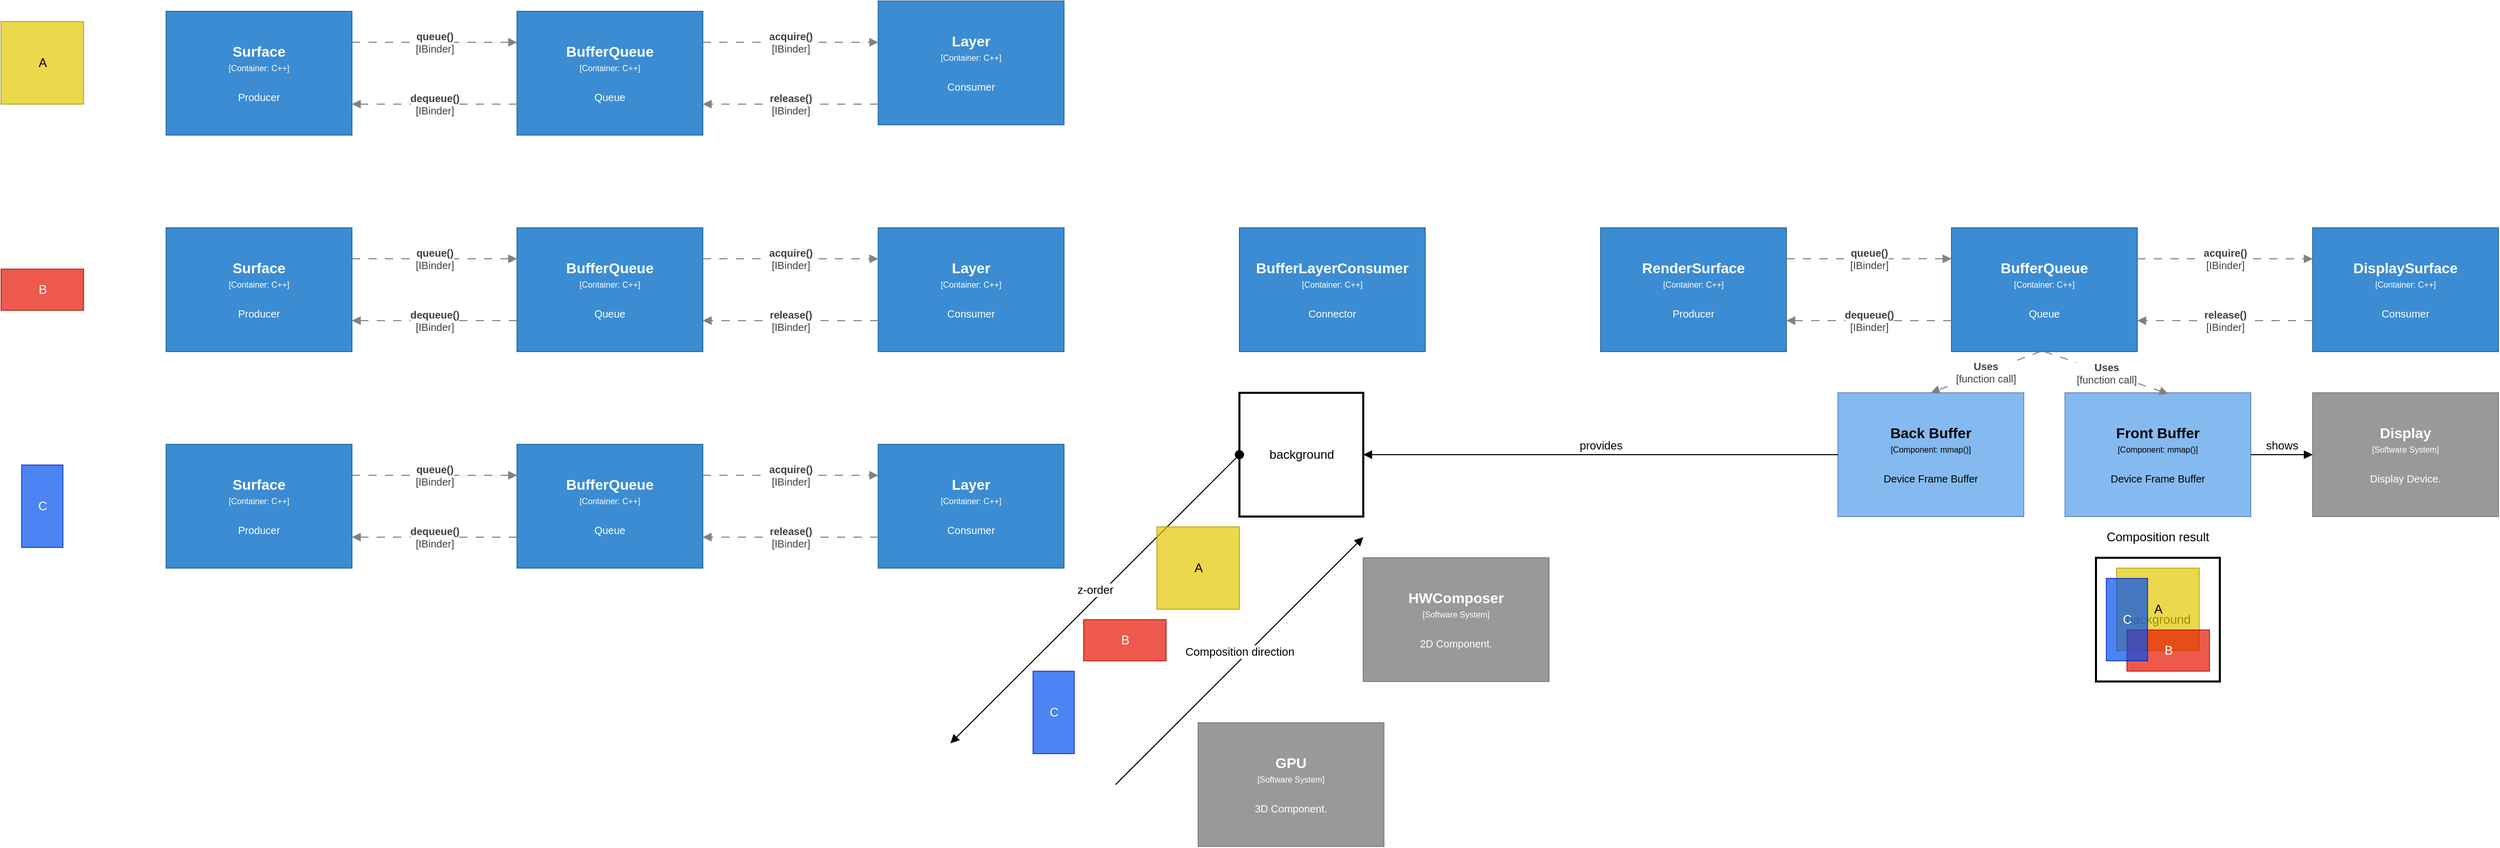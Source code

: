 <mxfile version="14.9.9" type="github">
  <diagram id="-vkuxwzAvVH7Rz_sly9j" name="Page-1">
    <mxGraphModel dx="1853" dy="1571" grid="1" gridSize="10" guides="1" tooltips="1" connect="1" arrows="1" fold="1" page="1" pageScale="1" pageWidth="1169" pageHeight="827" math="0" shadow="0">
      <root>
        <mxCell id="0" />
        <mxCell id="1" parent="0" />
        <object label="&lt;div&gt;&lt;span style=&quot;font-size: 14px&quot;&gt;&lt;b&gt;%name%&lt;/b&gt;&lt;/span&gt;&lt;/div&gt;&lt;div&gt;&lt;span style=&quot;font-size: 8px&quot;&gt;[Container: %technology%]&lt;/span&gt;&lt;/div&gt;&lt;div&gt;&lt;span style=&quot;font-size: 8px&quot;&gt;&lt;br&gt;&lt;/span&gt;&lt;/div&gt;&lt;div&gt;&lt;font size=&quot;1&quot;&gt;%description%&lt;/font&gt;&lt;/div&gt;" placeholders="1" name="Surface" technology="C++" description="Producer" id="QSGKsO-Dh6E3M1oI7asi-54">
          <mxCell style="rounded=0;whiteSpace=wrap;html=1;fillColor=#3B8CD2;fontColor=#FFFFFF;strokeColor=#2F6FA6;resizable=0;" parent="1" vertex="1">
            <mxGeometry x="280" y="510" width="180" height="120" as="geometry" />
          </mxCell>
        </object>
        <object label="&lt;div&gt;&lt;span style=&quot;font-size: 14px&quot;&gt;&lt;b&gt;%name%&lt;/b&gt;&lt;/span&gt;&lt;/div&gt;&lt;div&gt;&lt;span style=&quot;font-size: 8px&quot;&gt;[Container: %technology%]&lt;/span&gt;&lt;/div&gt;&lt;div&gt;&lt;span style=&quot;font-size: 8px&quot;&gt;&lt;br&gt;&lt;/span&gt;&lt;/div&gt;&lt;div&gt;&lt;font size=&quot;1&quot;&gt;%description%&lt;/font&gt;&lt;/div&gt;" placeholders="1" name="BufferQueue" technology="C++" description="Queue" id="pd69uAE432V32opmIk38-2">
          <mxCell style="rounded=0;whiteSpace=wrap;html=1;fillColor=#3B8CD2;fontColor=#FFFFFF;strokeColor=#2F6FA6;resizable=0;" parent="1" vertex="1">
            <mxGeometry x="620" y="510" width="180" height="120" as="geometry" />
          </mxCell>
        </object>
        <object label="&lt;div&gt;&lt;span style=&quot;font-size: 14px&quot;&gt;&lt;b&gt;%name%&lt;/b&gt;&lt;/span&gt;&lt;/div&gt;&lt;div&gt;&lt;span style=&quot;font-size: 8px&quot;&gt;[Container: %technology%]&lt;/span&gt;&lt;/div&gt;&lt;div&gt;&lt;span style=&quot;font-size: 8px&quot;&gt;&lt;br&gt;&lt;/span&gt;&lt;/div&gt;&lt;div&gt;&lt;font size=&quot;1&quot;&gt;%description%&lt;/font&gt;&lt;/div&gt;" placeholders="1" name="Layer" technology="C++" description="Consumer" id="pd69uAE432V32opmIk38-3">
          <mxCell style="rounded=0;whiteSpace=wrap;html=1;fillColor=#3B8CD2;fontColor=#FFFFFF;strokeColor=#2F6FA6;resizable=0;" parent="1" vertex="1">
            <mxGeometry x="970" y="500" width="180" height="120" as="geometry" />
          </mxCell>
        </object>
        <object label="&lt;b&gt;%name%&lt;/b&gt;&lt;br style=&quot;font-size: 10px&quot;&gt;[%technology%]" placeholders="1" name="dequeue()" technology="IBinder" id="pd69uAE432V32opmIk38-4">
          <mxCell style="endArrow=block;html=1;fontSize=10;fontColor=#404040;strokeWidth=1;endFill=1;dashed=1;dashPattern=8 8;strokeColor=#828282;elbow=vertical;exitX=0;exitY=0.75;exitDx=0;exitDy=0;" parent="1" source="pd69uAE432V32opmIk38-2" edge="1">
            <mxGeometry width="50" height="50" relative="1" as="geometry">
              <mxPoint x="640" y="602.5" as="sourcePoint" />
              <mxPoint x="460" y="600" as="targetPoint" />
            </mxGeometry>
          </mxCell>
        </object>
        <object label="&lt;b&gt;%name%&lt;/b&gt;&lt;br style=&quot;font-size: 10px&quot;&gt;[%technology%]" placeholders="1" name="queue()" technology="IBinder" id="pd69uAE432V32opmIk38-5">
          <mxCell style="endArrow=block;html=1;fontSize=10;fontColor=#404040;strokeWidth=1;endFill=1;dashed=1;dashPattern=8 8;strokeColor=#828282;elbow=vertical;" parent="1" edge="1">
            <mxGeometry width="50" height="50" relative="1" as="geometry">
              <mxPoint x="460" y="540" as="sourcePoint" />
              <mxPoint x="620" y="540" as="targetPoint" />
            </mxGeometry>
          </mxCell>
        </object>
        <object label="&lt;b&gt;%name%&lt;/b&gt;&lt;br style=&quot;font-size: 10px&quot;&gt;[%technology%]" placeholders="1" name="acquire()" technology="IBinder" id="pd69uAE432V32opmIk38-6">
          <mxCell style="endArrow=block;html=1;fontSize=10;fontColor=#404040;strokeWidth=1;endFill=1;dashed=1;dashPattern=8 8;strokeColor=#828282;elbow=vertical;entryX=0;entryY=0.25;entryDx=0;entryDy=0;" parent="1" edge="1">
            <mxGeometry width="50" height="50" relative="1" as="geometry">
              <mxPoint x="800" y="540" as="sourcePoint" />
              <mxPoint x="970" y="540" as="targetPoint" />
            </mxGeometry>
          </mxCell>
        </object>
        <object label="&lt;b&gt;%name%&lt;/b&gt;&lt;br style=&quot;font-size: 10px&quot;&gt;[%technology%]" placeholders="1" name="release()" technology="IBinder" id="pd69uAE432V32opmIk38-7">
          <mxCell style="endArrow=block;html=1;fontSize=10;fontColor=#404040;strokeWidth=1;endFill=1;dashed=1;dashPattern=8 8;strokeColor=#828282;elbow=vertical;exitX=0;exitY=0.75;exitDx=0;exitDy=0;" parent="1" edge="1">
            <mxGeometry width="50" height="50" relative="1" as="geometry">
              <mxPoint x="970" y="600" as="sourcePoint" />
              <mxPoint x="800" y="600" as="targetPoint" />
            </mxGeometry>
          </mxCell>
        </object>
        <object label="&lt;div&gt;&lt;span style=&quot;font-size: 14px&quot;&gt;&lt;b&gt;%name%&lt;/b&gt;&lt;/span&gt;&lt;/div&gt;&lt;div&gt;&lt;span style=&quot;font-size: 8px&quot;&gt;[Container: %technology%]&lt;/span&gt;&lt;/div&gt;&lt;div&gt;&lt;span style=&quot;font-size: 8px&quot;&gt;&lt;br&gt;&lt;/span&gt;&lt;/div&gt;&lt;div&gt;&lt;font size=&quot;1&quot;&gt;%description%&lt;/font&gt;&lt;/div&gt;" placeholders="1" name="Surface" technology="C++" description="Producer" id="Uoe2LqP0X9fMWCQAsf6q-7">
          <mxCell style="rounded=0;whiteSpace=wrap;html=1;fillColor=#3B8CD2;fontColor=#FFFFFF;strokeColor=#2F6FA6;resizable=0;" parent="1" vertex="1">
            <mxGeometry x="280" y="720" width="180" height="120" as="geometry" />
          </mxCell>
        </object>
        <object label="&lt;div&gt;&lt;span style=&quot;font-size: 14px&quot;&gt;&lt;b&gt;%name%&lt;/b&gt;&lt;/span&gt;&lt;/div&gt;&lt;div&gt;&lt;span style=&quot;font-size: 8px&quot;&gt;[Container: %technology%]&lt;/span&gt;&lt;/div&gt;&lt;div&gt;&lt;span style=&quot;font-size: 8px&quot;&gt;&lt;br&gt;&lt;/span&gt;&lt;/div&gt;&lt;div&gt;&lt;font size=&quot;1&quot;&gt;%description%&lt;/font&gt;&lt;/div&gt;" placeholders="1" name="BufferQueue" technology="C++" description="Queue" id="Uoe2LqP0X9fMWCQAsf6q-8">
          <mxCell style="rounded=0;whiteSpace=wrap;html=1;fillColor=#3B8CD2;fontColor=#FFFFFF;strokeColor=#2F6FA6;resizable=0;" parent="1" vertex="1">
            <mxGeometry x="620" y="720" width="180" height="120" as="geometry" />
          </mxCell>
        </object>
        <object label="&lt;div&gt;&lt;span style=&quot;font-size: 14px&quot;&gt;&lt;b&gt;%name%&lt;/b&gt;&lt;/span&gt;&lt;/div&gt;&lt;div&gt;&lt;span style=&quot;font-size: 8px&quot;&gt;[Container: %technology%]&lt;/span&gt;&lt;/div&gt;&lt;div&gt;&lt;span style=&quot;font-size: 8px&quot;&gt;&lt;br&gt;&lt;/span&gt;&lt;/div&gt;&lt;div&gt;&lt;font size=&quot;1&quot;&gt;%description%&lt;/font&gt;&lt;/div&gt;" placeholders="1" name="Layer" technology="C++" description="Consumer" id="Uoe2LqP0X9fMWCQAsf6q-9">
          <mxCell style="rounded=0;whiteSpace=wrap;html=1;fillColor=#3B8CD2;fontColor=#FFFFFF;strokeColor=#2F6FA6;resizable=0;" parent="1" vertex="1">
            <mxGeometry x="970" y="720" width="180" height="120" as="geometry" />
          </mxCell>
        </object>
        <object label="&lt;b&gt;%name%&lt;/b&gt;&lt;br style=&quot;font-size: 10px&quot;&gt;[%technology%]" placeholders="1" name="dequeue()" technology="IBinder" id="Uoe2LqP0X9fMWCQAsf6q-10">
          <mxCell style="endArrow=block;html=1;fontSize=10;fontColor=#404040;strokeWidth=1;endFill=1;dashed=1;dashPattern=8 8;strokeColor=#828282;elbow=vertical;exitX=0;exitY=0.75;exitDx=0;exitDy=0;" parent="1" source="Uoe2LqP0X9fMWCQAsf6q-8" edge="1">
            <mxGeometry width="50" height="50" relative="1" as="geometry">
              <mxPoint x="640" y="812.5" as="sourcePoint" />
              <mxPoint x="460" y="810" as="targetPoint" />
            </mxGeometry>
          </mxCell>
        </object>
        <object label="&lt;b&gt;%name%&lt;/b&gt;&lt;br style=&quot;font-size: 10px&quot;&gt;[%technology%]" placeholders="1" name="queue()" technology="IBinder" id="Uoe2LqP0X9fMWCQAsf6q-11">
          <mxCell style="endArrow=block;html=1;fontSize=10;fontColor=#404040;strokeWidth=1;endFill=1;dashed=1;dashPattern=8 8;strokeColor=#828282;elbow=vertical;" parent="1" edge="1">
            <mxGeometry width="50" height="50" relative="1" as="geometry">
              <mxPoint x="460" y="750" as="sourcePoint" />
              <mxPoint x="620" y="750" as="targetPoint" />
            </mxGeometry>
          </mxCell>
        </object>
        <object label="&lt;b&gt;%name%&lt;/b&gt;&lt;br style=&quot;font-size: 10px&quot;&gt;[%technology%]" placeholders="1" name="acquire()" technology="IBinder" id="Uoe2LqP0X9fMWCQAsf6q-12">
          <mxCell style="endArrow=block;html=1;fontSize=10;fontColor=#404040;strokeWidth=1;endFill=1;dashed=1;dashPattern=8 8;strokeColor=#828282;elbow=vertical;entryX=0;entryY=0.25;entryDx=0;entryDy=0;" parent="1" target="Uoe2LqP0X9fMWCQAsf6q-9" edge="1">
            <mxGeometry width="50" height="50" relative="1" as="geometry">
              <mxPoint x="800" y="750" as="sourcePoint" />
              <mxPoint x="930" y="750" as="targetPoint" />
            </mxGeometry>
          </mxCell>
        </object>
        <object label="&lt;b&gt;%name%&lt;/b&gt;&lt;br style=&quot;font-size: 10px&quot;&gt;[%technology%]" placeholders="1" name="release()" technology="IBinder" id="Uoe2LqP0X9fMWCQAsf6q-13">
          <mxCell style="endArrow=block;html=1;fontSize=10;fontColor=#404040;strokeWidth=1;endFill=1;dashed=1;dashPattern=8 8;strokeColor=#828282;elbow=vertical;exitX=0;exitY=0.75;exitDx=0;exitDy=0;" parent="1" source="Uoe2LqP0X9fMWCQAsf6q-9" edge="1">
            <mxGeometry width="50" height="50" relative="1" as="geometry">
              <mxPoint x="930" y="810" as="sourcePoint" />
              <mxPoint x="800" y="810" as="targetPoint" />
            </mxGeometry>
          </mxCell>
        </object>
        <object label="&lt;div&gt;&lt;span style=&quot;font-size: 14px&quot;&gt;&lt;b&gt;%name%&lt;/b&gt;&lt;/span&gt;&lt;/div&gt;&lt;div&gt;&lt;span style=&quot;font-size: 8px&quot;&gt;[Container: %technology%]&lt;/span&gt;&lt;/div&gt;&lt;div&gt;&lt;span style=&quot;font-size: 8px&quot;&gt;&lt;br&gt;&lt;/span&gt;&lt;/div&gt;&lt;div&gt;&lt;font size=&quot;1&quot;&gt;%description%&lt;/font&gt;&lt;/div&gt;" placeholders="1" name="Surface" technology="C++" description="Producer" id="Uoe2LqP0X9fMWCQAsf6q-14">
          <mxCell style="rounded=0;whiteSpace=wrap;html=1;fillColor=#3B8CD2;fontColor=#FFFFFF;strokeColor=#2F6FA6;resizable=0;" parent="1" vertex="1">
            <mxGeometry x="280" y="930" width="180" height="120" as="geometry" />
          </mxCell>
        </object>
        <object label="&lt;div&gt;&lt;span style=&quot;font-size: 14px&quot;&gt;&lt;b&gt;%name%&lt;/b&gt;&lt;/span&gt;&lt;/div&gt;&lt;div&gt;&lt;span style=&quot;font-size: 8px&quot;&gt;[Container: %technology%]&lt;/span&gt;&lt;/div&gt;&lt;div&gt;&lt;span style=&quot;font-size: 8px&quot;&gt;&lt;br&gt;&lt;/span&gt;&lt;/div&gt;&lt;div&gt;&lt;font size=&quot;1&quot;&gt;%description%&lt;/font&gt;&lt;/div&gt;" placeholders="1" name="BufferQueue" technology="C++" description="Queue" id="Uoe2LqP0X9fMWCQAsf6q-15">
          <mxCell style="rounded=0;whiteSpace=wrap;html=1;fillColor=#3B8CD2;fontColor=#FFFFFF;strokeColor=#2F6FA6;resizable=0;" parent="1" vertex="1">
            <mxGeometry x="620" y="930" width="180" height="120" as="geometry" />
          </mxCell>
        </object>
        <object label="&lt;div&gt;&lt;span style=&quot;font-size: 14px&quot;&gt;&lt;b&gt;%name%&lt;/b&gt;&lt;/span&gt;&lt;/div&gt;&lt;div&gt;&lt;span style=&quot;font-size: 8px&quot;&gt;[Container: %technology%]&lt;/span&gt;&lt;/div&gt;&lt;div&gt;&lt;span style=&quot;font-size: 8px&quot;&gt;&lt;br&gt;&lt;/span&gt;&lt;/div&gt;&lt;div&gt;&lt;font size=&quot;1&quot;&gt;%description%&lt;/font&gt;&lt;/div&gt;" placeholders="1" name="Layer" technology="C++" description="Consumer" id="Uoe2LqP0X9fMWCQAsf6q-16">
          <mxCell style="rounded=0;whiteSpace=wrap;html=1;fillColor=#3B8CD2;fontColor=#FFFFFF;strokeColor=#2F6FA6;resizable=0;" parent="1" vertex="1">
            <mxGeometry x="970" y="930" width="180" height="120" as="geometry" />
          </mxCell>
        </object>
        <object label="&lt;b&gt;%name%&lt;/b&gt;&lt;br style=&quot;font-size: 10px&quot;&gt;[%technology%]" placeholders="1" name="dequeue()" technology="IBinder" id="Uoe2LqP0X9fMWCQAsf6q-17">
          <mxCell style="endArrow=block;html=1;fontSize=10;fontColor=#404040;strokeWidth=1;endFill=1;dashed=1;dashPattern=8 8;strokeColor=#828282;elbow=vertical;exitX=0;exitY=0.75;exitDx=0;exitDy=0;" parent="1" source="Uoe2LqP0X9fMWCQAsf6q-15" edge="1">
            <mxGeometry width="50" height="50" relative="1" as="geometry">
              <mxPoint x="640" y="1022.5" as="sourcePoint" />
              <mxPoint x="460" y="1020" as="targetPoint" />
            </mxGeometry>
          </mxCell>
        </object>
        <object label="&lt;b&gt;%name%&lt;/b&gt;&lt;br style=&quot;font-size: 10px&quot;&gt;[%technology%]" placeholders="1" name="queue()" technology="IBinder" id="Uoe2LqP0X9fMWCQAsf6q-18">
          <mxCell style="endArrow=block;html=1;fontSize=10;fontColor=#404040;strokeWidth=1;endFill=1;dashed=1;dashPattern=8 8;strokeColor=#828282;elbow=vertical;" parent="1" edge="1">
            <mxGeometry width="50" height="50" relative="1" as="geometry">
              <mxPoint x="460" y="960" as="sourcePoint" />
              <mxPoint x="620" y="960" as="targetPoint" />
            </mxGeometry>
          </mxCell>
        </object>
        <object label="&lt;b&gt;%name%&lt;/b&gt;&lt;br style=&quot;font-size: 10px&quot;&gt;[%technology%]" placeholders="1" name="acquire()" technology="IBinder" id="Uoe2LqP0X9fMWCQAsf6q-19">
          <mxCell style="endArrow=block;html=1;fontSize=10;fontColor=#404040;strokeWidth=1;endFill=1;dashed=1;dashPattern=8 8;strokeColor=#828282;elbow=vertical;entryX=0;entryY=0.25;entryDx=0;entryDy=0;" parent="1" target="Uoe2LqP0X9fMWCQAsf6q-16" edge="1">
            <mxGeometry width="50" height="50" relative="1" as="geometry">
              <mxPoint x="800" y="960" as="sourcePoint" />
              <mxPoint x="930" y="960" as="targetPoint" />
            </mxGeometry>
          </mxCell>
        </object>
        <object label="&lt;b&gt;%name%&lt;/b&gt;&lt;br style=&quot;font-size: 10px&quot;&gt;[%technology%]" placeholders="1" name="release()" technology="IBinder" id="Uoe2LqP0X9fMWCQAsf6q-20">
          <mxCell style="endArrow=block;html=1;fontSize=10;fontColor=#404040;strokeWidth=1;endFill=1;dashed=1;dashPattern=8 8;strokeColor=#828282;elbow=vertical;exitX=0;exitY=0.75;exitDx=0;exitDy=0;" parent="1" source="Uoe2LqP0X9fMWCQAsf6q-16" edge="1">
            <mxGeometry width="50" height="50" relative="1" as="geometry">
              <mxPoint x="930" y="1020" as="sourcePoint" />
              <mxPoint x="800" y="1020" as="targetPoint" />
            </mxGeometry>
          </mxCell>
        </object>
        <mxCell id="Uoe2LqP0X9fMWCQAsf6q-23" value="B" style="html=1;fontFamily=Helvetica;opacity=70;fillColor=#e51400;strokeColor=#B20000;fontColor=#ffffff;" parent="1" vertex="1">
          <mxGeometry x="120" y="760" width="80" height="40" as="geometry" />
        </mxCell>
        <mxCell id="Uoe2LqP0X9fMWCQAsf6q-24" value="A" style="html=1;fontFamily=Helvetica;fontColor=#000000;opacity=70;fillColor=#e3c800;strokeColor=#B09500;" parent="1" vertex="1">
          <mxGeometry x="120" y="520" width="80" height="80" as="geometry" />
        </mxCell>
        <mxCell id="Uoe2LqP0X9fMWCQAsf6q-25" value="C" style="html=1;fontFamily=Helvetica;fontColor=#ffffff;opacity=70;fillColor=#0050ef;strokeColor=#001DBC;" parent="1" vertex="1">
          <mxGeometry x="140" y="950" width="40" height="80" as="geometry" />
        </mxCell>
        <object label="&lt;div&gt;&lt;span style=&quot;font-size: 14px&quot;&gt;&lt;b&gt;%name%&lt;/b&gt;&lt;/span&gt;&lt;/div&gt;&lt;div&gt;&lt;span style=&quot;font-size: 8px&quot;&gt;[Container: %technology%]&lt;/span&gt;&lt;/div&gt;&lt;div&gt;&lt;span style=&quot;font-size: 8px&quot;&gt;&lt;br&gt;&lt;/span&gt;&lt;/div&gt;&lt;div&gt;&lt;font size=&quot;1&quot;&gt;%description%&lt;/font&gt;&lt;/div&gt;" placeholders="1" name="BufferLayerConsumer" technology="C++" description="Connector" id="Uoe2LqP0X9fMWCQAsf6q-26">
          <mxCell style="rounded=0;whiteSpace=wrap;html=1;fillColor=#3B8CD2;fontColor=#FFFFFF;strokeColor=#2F6FA6;resizable=0;fontFamily=Helvetica;" parent="1" vertex="1">
            <mxGeometry x="1320" y="720" width="180" height="120" as="geometry" />
          </mxCell>
        </object>
        <object label="&lt;div&gt;&lt;span style=&quot;font-size: 14px&quot;&gt;&lt;b&gt;%name%&lt;/b&gt;&lt;/span&gt;&lt;/div&gt;&lt;div&gt;&lt;span style=&quot;font-size: 8px&quot;&gt;[Container: %technology%]&lt;/span&gt;&lt;/div&gt;&lt;div&gt;&lt;span style=&quot;font-size: 8px&quot;&gt;&lt;br&gt;&lt;/span&gt;&lt;/div&gt;&lt;div&gt;&lt;font size=&quot;1&quot;&gt;%description%&lt;/font&gt;&lt;/div&gt;" placeholders="1" name="RenderSurface" technology="C++" description="Producer" id="Uoe2LqP0X9fMWCQAsf6q-27">
          <mxCell style="rounded=0;whiteSpace=wrap;html=1;fillColor=#3B8CD2;fontColor=#FFFFFF;strokeColor=#2F6FA6;resizable=0;" parent="1" vertex="1">
            <mxGeometry x="1670" y="720" width="180" height="120" as="geometry" />
          </mxCell>
        </object>
        <object label="&lt;div&gt;&lt;span style=&quot;font-size: 14px&quot;&gt;&lt;b&gt;%name%&lt;/b&gt;&lt;/span&gt;&lt;/div&gt;&lt;div&gt;&lt;span style=&quot;font-size: 8px&quot;&gt;[Container: %technology%]&lt;/span&gt;&lt;/div&gt;&lt;div&gt;&lt;span style=&quot;font-size: 8px&quot;&gt;&lt;br&gt;&lt;/span&gt;&lt;/div&gt;&lt;div&gt;&lt;font size=&quot;1&quot;&gt;%description%&lt;/font&gt;&lt;/div&gt;" placeholders="1" name="BufferQueue" technology="C++" description="Queue" id="Uoe2LqP0X9fMWCQAsf6q-28">
          <mxCell style="rounded=0;whiteSpace=wrap;html=1;fillColor=#3B8CD2;fontColor=#FFFFFF;strokeColor=#2F6FA6;resizable=0;" parent="1" vertex="1">
            <mxGeometry x="2010" y="720" width="180" height="120" as="geometry" />
          </mxCell>
        </object>
        <object label="&lt;div&gt;&lt;span style=&quot;font-size: 14px&quot;&gt;&lt;b&gt;%name%&lt;/b&gt;&lt;/span&gt;&lt;/div&gt;&lt;div&gt;&lt;span style=&quot;font-size: 8px&quot;&gt;[Container: %technology%]&lt;/span&gt;&lt;/div&gt;&lt;div&gt;&lt;span style=&quot;font-size: 8px&quot;&gt;&lt;br&gt;&lt;/span&gt;&lt;/div&gt;&lt;div&gt;&lt;font size=&quot;1&quot;&gt;%description%&lt;/font&gt;&lt;/div&gt;" placeholders="1" name="DisplaySurface" technology="C++" description="Consumer" id="Uoe2LqP0X9fMWCQAsf6q-29">
          <mxCell style="rounded=0;whiteSpace=wrap;html=1;fillColor=#3B8CD2;fontColor=#FFFFFF;strokeColor=#2F6FA6;resizable=0;" parent="1" vertex="1">
            <mxGeometry x="2360" y="720" width="180" height="120" as="geometry" />
          </mxCell>
        </object>
        <object label="&lt;b&gt;%name%&lt;/b&gt;&lt;br style=&quot;font-size: 10px&quot;&gt;[%technology%]" placeholders="1" name="dequeue()" technology="IBinder" id="Uoe2LqP0X9fMWCQAsf6q-30">
          <mxCell style="endArrow=block;html=1;fontSize=10;fontColor=#404040;strokeWidth=1;endFill=1;dashed=1;dashPattern=8 8;strokeColor=#828282;elbow=vertical;exitX=0;exitY=0.75;exitDx=0;exitDy=0;" parent="1" source="Uoe2LqP0X9fMWCQAsf6q-28" edge="1">
            <mxGeometry width="50" height="50" relative="1" as="geometry">
              <mxPoint x="2030" y="812.5" as="sourcePoint" />
              <mxPoint x="1850" y="810" as="targetPoint" />
            </mxGeometry>
          </mxCell>
        </object>
        <object label="&lt;b&gt;%name%&lt;/b&gt;&lt;br style=&quot;font-size: 10px&quot;&gt;[%technology%]" placeholders="1" name="queue()" technology="IBinder" id="Uoe2LqP0X9fMWCQAsf6q-31">
          <mxCell style="endArrow=block;html=1;fontSize=10;fontColor=#404040;strokeWidth=1;endFill=1;dashed=1;dashPattern=8 8;strokeColor=#828282;elbow=vertical;" parent="1" edge="1">
            <mxGeometry width="50" height="50" relative="1" as="geometry">
              <mxPoint x="1850" y="750" as="sourcePoint" />
              <mxPoint x="2010" y="750" as="targetPoint" />
            </mxGeometry>
          </mxCell>
        </object>
        <object label="&lt;b&gt;%name%&lt;/b&gt;&lt;br style=&quot;font-size: 10px&quot;&gt;[%technology%]" placeholders="1" name="acquire()" technology="IBinder" id="Uoe2LqP0X9fMWCQAsf6q-32">
          <mxCell style="endArrow=block;html=1;fontSize=10;fontColor=#404040;strokeWidth=1;endFill=1;dashed=1;dashPattern=8 8;strokeColor=#828282;elbow=vertical;entryX=0;entryY=0.25;entryDx=0;entryDy=0;" parent="1" target="Uoe2LqP0X9fMWCQAsf6q-29" edge="1">
            <mxGeometry width="50" height="50" relative="1" as="geometry">
              <mxPoint x="2190" y="750" as="sourcePoint" />
              <mxPoint x="2320" y="750" as="targetPoint" />
            </mxGeometry>
          </mxCell>
        </object>
        <object label="&lt;b&gt;%name%&lt;/b&gt;&lt;br style=&quot;font-size: 10px&quot;&gt;[%technology%]" placeholders="1" name="release()" technology="IBinder" id="Uoe2LqP0X9fMWCQAsf6q-33">
          <mxCell style="endArrow=block;html=1;fontSize=10;fontColor=#404040;strokeWidth=1;endFill=1;dashed=1;dashPattern=8 8;strokeColor=#828282;elbow=vertical;exitX=0;exitY=0.75;exitDx=0;exitDy=0;" parent="1" source="Uoe2LqP0X9fMWCQAsf6q-29" edge="1">
            <mxGeometry width="50" height="50" relative="1" as="geometry">
              <mxPoint x="2320" y="810" as="sourcePoint" />
              <mxPoint x="2190" y="810" as="targetPoint" />
            </mxGeometry>
          </mxCell>
        </object>
        <mxCell id="Uoe2LqP0X9fMWCQAsf6q-36" value="z-order" style="html=1;verticalAlign=bottom;startArrow=oval;startFill=1;endArrow=block;startSize=8;fontFamily=Helvetica;fontColor=#000000;" parent="1" edge="1">
          <mxGeometry width="60" relative="1" as="geometry">
            <mxPoint x="1320" y="940" as="sourcePoint" />
            <mxPoint x="1040" y="1220" as="targetPoint" />
          </mxGeometry>
        </mxCell>
        <mxCell id="Uoe2LqP0X9fMWCQAsf6q-37" value="A" style="html=1;fontFamily=Helvetica;fontColor=#000000;opacity=70;fillColor=#e3c800;strokeColor=#B09500;" parent="1" vertex="1">
          <mxGeometry x="1240" y="1010" width="80" height="80" as="geometry" />
        </mxCell>
        <mxCell id="Uoe2LqP0X9fMWCQAsf6q-38" value="B" style="html=1;fontFamily=Helvetica;opacity=70;fillColor=#e51400;strokeColor=#B20000;fontColor=#ffffff;" parent="1" vertex="1">
          <mxGeometry x="1169" y="1100" width="80" height="40" as="geometry" />
        </mxCell>
        <mxCell id="Uoe2LqP0X9fMWCQAsf6q-39" value="C" style="html=1;fontFamily=Helvetica;fontColor=#ffffff;opacity=70;fillColor=#0050ef;strokeColor=#001DBC;" parent="1" vertex="1">
          <mxGeometry x="1120" y="1150" width="40" height="80" as="geometry" />
        </mxCell>
        <mxCell id="Uoe2LqP0X9fMWCQAsf6q-40" value="background" style="html=1;fontFamily=Helvetica;fillColor=none;strokeWidth=2;" parent="1" vertex="1">
          <mxGeometry x="1320" y="880" width="120" height="120" as="geometry" />
        </mxCell>
        <object label="&lt;div&gt;&lt;span style=&quot;font-size: 14px&quot;&gt;&lt;b&gt;%name%&lt;/b&gt;&lt;/span&gt;&lt;/div&gt;&lt;div&gt;&lt;span style=&quot;font-size: 8px&quot;&gt;[Component: %technology%]&lt;/span&gt;&lt;/div&gt;&lt;div&gt;&lt;span style=&quot;font-size: 8px&quot;&gt;&lt;br&gt;&lt;/span&gt;&lt;/div&gt;&lt;div&gt;&lt;font size=&quot;1&quot;&gt;%description%&lt;/font&gt;&lt;/div&gt;" placeholders="1" name="Back Buffer" technology="mmap()" description="Device Frame Buffer" id="Uoe2LqP0X9fMWCQAsf6q-41">
          <mxCell style="rounded=0;whiteSpace=wrap;html=1;fillColor=#85baf0;fontColor=#000000;strokeColor=#6992BD;resizable=0;fontFamily=Helvetica;" parent="1" vertex="1">
            <mxGeometry x="1900" y="880" width="180" height="120" as="geometry" />
          </mxCell>
        </object>
        <object label="&lt;div&gt;&lt;span style=&quot;font-size: 14px&quot;&gt;&lt;b&gt;%name%&lt;/b&gt;&lt;/span&gt;&lt;/div&gt;&lt;div&gt;&lt;span style=&quot;font-size: 8px&quot;&gt;[Component: %technology%]&lt;/span&gt;&lt;/div&gt;&lt;div&gt;&lt;span style=&quot;font-size: 8px&quot;&gt;&lt;br&gt;&lt;/span&gt;&lt;/div&gt;&lt;div&gt;&lt;font size=&quot;1&quot;&gt;%description%&lt;/font&gt;&lt;/div&gt;" placeholders="1" name="Front Buffer" technology="mmap()" description="Device Frame Buffer" id="Uoe2LqP0X9fMWCQAsf6q-42">
          <mxCell style="rounded=0;whiteSpace=wrap;html=1;fillColor=#85baf0;fontColor=#000000;strokeColor=#6992BD;resizable=0;fontFamily=Helvetica;" parent="1" vertex="1">
            <mxGeometry x="2120" y="880" width="180" height="120" as="geometry" />
          </mxCell>
        </object>
        <object label="&lt;b&gt;%name%&lt;/b&gt;&lt;br style=&quot;font-size: 10px&quot;&gt;[%technology%]" placeholders="1" name="Uses" technology="function call" id="Uoe2LqP0X9fMWCQAsf6q-43">
          <mxCell style="endArrow=block;html=1;fontSize=10;fontColor=#404040;strokeWidth=1;endFill=1;dashed=1;dashPattern=8 8;strokeColor=#828282;elbow=vertical;entryX=0.5;entryY=0;entryDx=0;entryDy=0;exitX=0.367;exitY=1;exitDx=0;exitDy=0;exitPerimeter=0;" parent="1" target="Uoe2LqP0X9fMWCQAsf6q-41" edge="1">
            <mxGeometry width="50" height="50" relative="1" as="geometry">
              <mxPoint x="2096.06" y="840" as="sourcePoint" />
              <mxPoint x="2010" y="895" as="targetPoint" />
            </mxGeometry>
          </mxCell>
        </object>
        <object label="&lt;b&gt;%name%&lt;/b&gt;&lt;br style=&quot;font-size: 10px&quot;&gt;[%technology%]" placeholders="1" name="Uses" technology="function call" id="Uoe2LqP0X9fMWCQAsf6q-44">
          <mxCell style="endArrow=block;html=1;fontSize=10;fontColor=#404040;strokeWidth=1;endFill=1;dashed=1;dashPattern=8 8;strokeColor=#828282;elbow=vertical;entryX=0.556;entryY=0.008;entryDx=0;entryDy=0;exitX=0.5;exitY=1;exitDx=0;exitDy=0;entryPerimeter=0;" parent="1" source="Uoe2LqP0X9fMWCQAsf6q-28" target="Uoe2LqP0X9fMWCQAsf6q-42" edge="1">
            <mxGeometry width="50" height="50" relative="1" as="geometry">
              <mxPoint x="2106.06" y="850" as="sourcePoint" />
              <mxPoint x="2000" y="890" as="targetPoint" />
            </mxGeometry>
          </mxCell>
        </object>
        <mxCell id="Uoe2LqP0X9fMWCQAsf6q-46" value="Composition direction" style="html=1;verticalAlign=bottom;endArrow=block;fontFamily=Helvetica;fontColor=#000000;" parent="1" edge="1">
          <mxGeometry width="80" relative="1" as="geometry">
            <mxPoint x="1200" y="1260" as="sourcePoint" />
            <mxPoint x="1440" y="1020" as="targetPoint" />
          </mxGeometry>
        </mxCell>
        <mxCell id="Uoe2LqP0X9fMWCQAsf6q-48" value="provides" style="html=1;verticalAlign=bottom;endArrow=block;fontFamily=Helvetica;fontColor=#000000;exitX=0;exitY=0.5;exitDx=0;exitDy=0;" parent="1" source="Uoe2LqP0X9fMWCQAsf6q-41" target="Uoe2LqP0X9fMWCQAsf6q-40" edge="1">
          <mxGeometry width="80" relative="1" as="geometry">
            <mxPoint x="1210" y="1270" as="sourcePoint" />
            <mxPoint x="1450" y="1030" as="targetPoint" />
          </mxGeometry>
        </mxCell>
        <object label="&lt;div&gt;&lt;span style=&quot;font-size: 14px&quot;&gt;&lt;b&gt;%name%&lt;/b&gt;&lt;/span&gt;&lt;/div&gt;&lt;div&gt;&lt;span style=&quot;font-size: 8px&quot;&gt;[Software System&lt;/span&gt;&lt;span style=&quot;font-size: 8px&quot;&gt;]&lt;/span&gt;&lt;/div&gt;&lt;div&gt;&lt;span style=&quot;font-size: 8px&quot;&gt;&lt;br&gt;&lt;/span&gt;&lt;/div&gt;&lt;div&gt;&lt;font size=&quot;1&quot;&gt;%description%&lt;/font&gt;&lt;/div&gt;" placeholders="1" name="GPU" description="3D Component." id="Uoe2LqP0X9fMWCQAsf6q-50">
          <mxCell style="rounded=0;whiteSpace=wrap;html=1;fillColor=#999999;fontColor=#FFFFFF;strokeColor=#828282;resizable=0;" parent="1" vertex="1">
            <mxGeometry x="1280" y="1200" width="180" height="120" as="geometry" />
          </mxCell>
        </object>
        <object label="&lt;div&gt;&lt;span style=&quot;font-size: 14px&quot;&gt;&lt;b&gt;%name%&lt;/b&gt;&lt;/span&gt;&lt;/div&gt;&lt;div&gt;&lt;span style=&quot;font-size: 8px&quot;&gt;[Software System&lt;/span&gt;&lt;span style=&quot;font-size: 8px&quot;&gt;]&lt;/span&gt;&lt;/div&gt;&lt;div&gt;&lt;span style=&quot;font-size: 8px&quot;&gt;&lt;br&gt;&lt;/span&gt;&lt;/div&gt;&lt;div&gt;&lt;font size=&quot;1&quot;&gt;%description%&lt;/font&gt;&lt;/div&gt;" placeholders="1" name="HWComposer" description="2D Component." id="Uoe2LqP0X9fMWCQAsf6q-51">
          <mxCell style="rounded=0;whiteSpace=wrap;html=1;fillColor=#999999;fontColor=#FFFFFF;strokeColor=#828282;resizable=0;" parent="1" vertex="1">
            <mxGeometry x="1440" y="1040" width="180" height="120" as="geometry" />
          </mxCell>
        </object>
        <object label="&lt;div&gt;&lt;span style=&quot;font-size: 14px&quot;&gt;&lt;b&gt;%name%&lt;/b&gt;&lt;/span&gt;&lt;/div&gt;&lt;div&gt;&lt;span style=&quot;font-size: 8px&quot;&gt;[Software System&lt;/span&gt;&lt;span style=&quot;font-size: 8px&quot;&gt;]&lt;/span&gt;&lt;/div&gt;&lt;div&gt;&lt;span style=&quot;font-size: 8px&quot;&gt;&lt;br&gt;&lt;/span&gt;&lt;/div&gt;&lt;div&gt;&lt;font size=&quot;1&quot;&gt;%description%&lt;/font&gt;&lt;/div&gt;" placeholders="1" name="Display" description="Display Device." id="Uoe2LqP0X9fMWCQAsf6q-52">
          <mxCell style="rounded=0;whiteSpace=wrap;html=1;fillColor=#999999;fontColor=#FFFFFF;strokeColor=#828282;resizable=0;" parent="1" vertex="1">
            <mxGeometry x="2360" y="880" width="180" height="120" as="geometry" />
          </mxCell>
        </object>
        <mxCell id="Uoe2LqP0X9fMWCQAsf6q-53" value="shows" style="html=1;verticalAlign=bottom;endArrow=block;fontFamily=Helvetica;fontColor=#000000;entryX=0;entryY=0.5;entryDx=0;entryDy=0;" parent="1" target="Uoe2LqP0X9fMWCQAsf6q-52" edge="1">
          <mxGeometry width="80" relative="1" as="geometry">
            <mxPoint x="2300" y="940" as="sourcePoint" />
            <mxPoint x="1450" y="950" as="targetPoint" />
          </mxGeometry>
        </mxCell>
        <mxCell id="Uoe2LqP0X9fMWCQAsf6q-54" value="background" style="html=1;fontFamily=Helvetica;fillColor=none;strokeWidth=2;" parent="1" vertex="1">
          <mxGeometry x="2150" y="1040" width="120" height="120" as="geometry" />
        </mxCell>
        <mxCell id="Uoe2LqP0X9fMWCQAsf6q-55" value="A" style="html=1;fontFamily=Helvetica;fontColor=#000000;opacity=70;fillColor=#e3c800;strokeColor=#B09500;" parent="1" vertex="1">
          <mxGeometry x="2170" y="1050" width="80" height="80" as="geometry" />
        </mxCell>
        <mxCell id="Uoe2LqP0X9fMWCQAsf6q-56" value="B" style="html=1;fontFamily=Helvetica;opacity=70;fillColor=#e51400;strokeColor=#B20000;fontColor=#ffffff;" parent="1" vertex="1">
          <mxGeometry x="2180" y="1110" width="80" height="40" as="geometry" />
        </mxCell>
        <mxCell id="Uoe2LqP0X9fMWCQAsf6q-57" value="C" style="html=1;fontFamily=Helvetica;fontColor=#ffffff;opacity=70;fillColor=#0050ef;strokeColor=#001DBC;" parent="1" vertex="1">
          <mxGeometry x="2160" y="1060" width="40" height="80" as="geometry" />
        </mxCell>
        <mxCell id="Uoe2LqP0X9fMWCQAsf6q-58" value="Composition result" style="text;html=1;strokeColor=none;fillColor=none;align=center;verticalAlign=middle;whiteSpace=wrap;rounded=0;fontFamily=Helvetica;fontColor=#000000;" parent="1" vertex="1">
          <mxGeometry x="2155" y="1010" width="110" height="20" as="geometry" />
        </mxCell>
      </root>
    </mxGraphModel>
  </diagram>
</mxfile>
